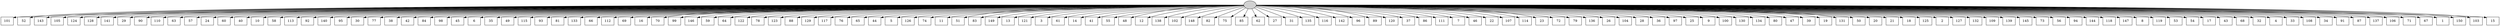 digraph G {
0[style=filled, fillcolor=grey82, label=""];
1[shape=box,style=filled, fillcolor=white,label="101\n"];
2[shape=box,style=filled, fillcolor=white,label="52\n"];
3[shape=box,style=filled, fillcolor=white,label="143\n"];
4[shape=box,style=filled, fillcolor=white,label="105\n"];
5[shape=box,style=filled, fillcolor=white,label="124\n"];
6[shape=box,style=filled, fillcolor=white,label="128\n"];
7[shape=box,style=filled, fillcolor=white,label="141\n"];
8[shape=box,style=filled, fillcolor=white,label="29\n"];
9[shape=box,style=filled, fillcolor=white,label="90\n"];
10[shape=box,style=filled, fillcolor=white,label="110\n"];
11[shape=box,style=filled, fillcolor=white,label="63\n"];
12[shape=box,style=filled, fillcolor=white,label="57\n"];
13[shape=box,style=filled, fillcolor=white,label="24\n"];
14[shape=box,style=filled, fillcolor=white,label="60\n"];
15[shape=box,style=filled, fillcolor=white,label="40\n"];
16[shape=box,style=filled, fillcolor=white,label="10\n"];
17[shape=box,style=filled, fillcolor=white,label="58\n"];
18[shape=box,style=filled, fillcolor=white,label="113\n"];
19[shape=box,style=filled, fillcolor=white,label="92\n"];
20[shape=box,style=filled, fillcolor=white,label="140\n"];
21[shape=box,style=filled, fillcolor=white,label="95\n"];
22[shape=box,style=filled, fillcolor=white,label="30\n"];
23[shape=box,style=filled, fillcolor=white,label="77\n"];
24[shape=box,style=filled, fillcolor=white,label="38\n"];
25[shape=box,style=filled, fillcolor=white,label="42\n"];
26[shape=box,style=filled, fillcolor=white,label="84\n"];
27[shape=box,style=filled, fillcolor=white,label="98\n"];
28[shape=box,style=filled, fillcolor=white,label="45\n"];
29[shape=box,style=filled, fillcolor=white,label="6\n"];
30[shape=box,style=filled, fillcolor=white,label="35\n"];
31[shape=box,style=filled, fillcolor=white,label="49\n"];
32[shape=box,style=filled, fillcolor=white,label="115\n"];
33[shape=box,style=filled, fillcolor=white,label="93\n"];
34[shape=box,style=filled, fillcolor=white,label="81\n"];
35[shape=box,style=filled, fillcolor=white,label="133\n"];
36[shape=box,style=filled, fillcolor=white,label="66\n"];
37[shape=box,style=filled, fillcolor=white,label="112\n"];
38[shape=box,style=filled, fillcolor=white,label="69\n"];
39[shape=box,style=filled, fillcolor=white,label="16\n"];
40[shape=box,style=filled, fillcolor=white,label="70\n"];
41[shape=box,style=filled, fillcolor=white,label="99\n"];
42[shape=box,style=filled, fillcolor=white,label="146\n"];
43[shape=box,style=filled, fillcolor=white,label="59\n"];
44[shape=box,style=filled, fillcolor=white,label="64\n"];
45[shape=box,style=filled, fillcolor=white,label="122\n"];
46[shape=box,style=filled, fillcolor=white,label="78\n"];
47[shape=box,style=filled, fillcolor=white,label="123\n"];
48[shape=box,style=filled, fillcolor=white,label="88\n"];
49[shape=box,style=filled, fillcolor=white,label="129\n"];
50[shape=box,style=filled, fillcolor=white,label="117\n"];
51[shape=box,style=filled, fillcolor=white,label="76\n"];
52[shape=box,style=filled, fillcolor=white,label="65\n"];
53[shape=box,style=filled, fillcolor=white,label="44\n"];
54[shape=box,style=filled, fillcolor=white,label="5\n"];
55[shape=box,style=filled, fillcolor=white,label="126\n"];
56[shape=box,style=filled, fillcolor=white,label="74\n"];
57[shape=box,style=filled, fillcolor=white,label="11\n"];
58[shape=box,style=filled, fillcolor=white,label="51\n"];
59[shape=box,style=filled, fillcolor=white,label="83\n"];
60[shape=box,style=filled, fillcolor=white,label="149\n"];
61[shape=box,style=filled, fillcolor=white,label="13\n"];
62[shape=box,style=filled, fillcolor=white,label="121\n"];
63[shape=box,style=filled, fillcolor=white,label="3\n"];
64[shape=box,style=filled, fillcolor=white,label="61\n"];
65[shape=box,style=filled, fillcolor=white,label="14\n"];
66[shape=box,style=filled, fillcolor=white,label="41\n"];
67[shape=box,style=filled, fillcolor=white,label="55\n"];
68[shape=box,style=filled, fillcolor=white,label="48\n"];
69[shape=box,style=filled, fillcolor=white,label="12\n"];
70[shape=box,style=filled, fillcolor=white,label="138\n"];
71[shape=box,style=filled, fillcolor=white,label="102\n"];
72[shape=box,style=filled, fillcolor=white,label="148\n"];
73[shape=box,style=filled, fillcolor=white,label="82\n"];
74[shape=box,style=filled, fillcolor=white,label="75\n"];
75[shape=box,style=filled, fillcolor=white,label="85\n"];
76[shape=box,style=filled, fillcolor=white,label="62\n"];
77[shape=box,style=filled, fillcolor=white,label="27\n"];
78[shape=box,style=filled, fillcolor=white,label="31\n"];
79[shape=box,style=filled, fillcolor=white,label="135\n"];
80[shape=box,style=filled, fillcolor=white,label="116\n"];
81[shape=box,style=filled, fillcolor=white,label="142\n"];
82[shape=box,style=filled, fillcolor=white,label="96\n"];
83[shape=box,style=filled, fillcolor=white,label="89\n"];
84[shape=box,style=filled, fillcolor=white,label="120\n"];
85[shape=box,style=filled, fillcolor=white,label="37\n"];
86[shape=box,style=filled, fillcolor=white,label="86\n"];
87[shape=box,style=filled, fillcolor=white,label="111\n"];
88[shape=box,style=filled, fillcolor=white,label="7\n"];
89[shape=box,style=filled, fillcolor=white,label="46\n"];
90[shape=box,style=filled, fillcolor=white,label="22\n"];
91[shape=box,style=filled, fillcolor=white,label="107\n"];
92[shape=box,style=filled, fillcolor=white,label="114\n"];
93[shape=box,style=filled, fillcolor=white,label="23\n"];
94[shape=box,style=filled, fillcolor=white,label="72\n"];
95[shape=box,style=filled, fillcolor=white,label="79\n"];
96[shape=box,style=filled, fillcolor=white,label="136\n"];
97[shape=box,style=filled, fillcolor=white,label="26\n"];
98[shape=box,style=filled, fillcolor=white,label="104\n"];
99[shape=box,style=filled, fillcolor=white,label="28\n"];
100[shape=box,style=filled, fillcolor=white,label="36\n"];
101[shape=box,style=filled, fillcolor=white,label="97\n"];
102[shape=box,style=filled, fillcolor=white,label="25\n"];
103[shape=box,style=filled, fillcolor=white,label="9\n"];
104[shape=box,style=filled, fillcolor=white,label="100\n"];
105[shape=box,style=filled, fillcolor=white,label="130\n"];
106[shape=box,style=filled, fillcolor=white,label="134\n"];
107[shape=box,style=filled, fillcolor=white,label="80\n"];
108[shape=box,style=filled, fillcolor=white,label="47\n"];
109[shape=box,style=filled, fillcolor=white,label="39\n"];
110[shape=box,style=filled, fillcolor=white,label="19\n"];
111[shape=box,style=filled, fillcolor=white,label="131\n"];
112[shape=box,style=filled, fillcolor=white,label="50\n"];
113[shape=box,style=filled, fillcolor=white,label="20\n"];
114[shape=box,style=filled, fillcolor=white,label="21\n"];
115[shape=box,style=filled, fillcolor=white,label="18\n"];
116[shape=box,style=filled, fillcolor=white,label="125\n"];
117[shape=box,style=filled, fillcolor=white,label="2\n"];
118[shape=box,style=filled, fillcolor=white,label="127\n"];
119[shape=box,style=filled, fillcolor=white,label="132\n"];
120[shape=box,style=filled, fillcolor=white,label="109\n"];
121[shape=box,style=filled, fillcolor=white,label="139\n"];
122[shape=box,style=filled, fillcolor=white,label="145\n"];
123[shape=box,style=filled, fillcolor=white,label="73\n"];
124[shape=box,style=filled, fillcolor=white,label="56\n"];
125[shape=box,style=filled, fillcolor=white,label="94\n"];
126[shape=box,style=filled, fillcolor=white,label="144\n"];
127[shape=box,style=filled, fillcolor=white,label="118\n"];
128[shape=box,style=filled, fillcolor=white,label="147\n"];
129[shape=box,style=filled, fillcolor=white,label="8\n"];
130[shape=box,style=filled, fillcolor=white,label="119\n"];
131[shape=box,style=filled, fillcolor=white,label="53\n"];
132[shape=box,style=filled, fillcolor=white,label="54\n"];
133[shape=box,style=filled, fillcolor=white,label="17\n"];
134[shape=box,style=filled, fillcolor=white,label="43\n"];
135[shape=box,style=filled, fillcolor=white,label="68\n"];
136[shape=box,style=filled, fillcolor=white,label="32\n"];
137[shape=box,style=filled, fillcolor=white,label="4\n"];
138[shape=box,style=filled, fillcolor=white,label="33\n"];
139[shape=box,style=filled, fillcolor=white,label="108\n"];
140[shape=box,style=filled, fillcolor=white,label="34\n"];
141[shape=box,style=filled, fillcolor=white,label="91\n"];
142[shape=box,style=filled, fillcolor=white,label="87\n"];
143[shape=box,style=filled, fillcolor=white,label="137\n"];
144[shape=box,style=filled, fillcolor=white,label="106\n"];
145[shape=box,style=filled, fillcolor=white,label="71\n"];
146[shape=box,style=filled, fillcolor=white,label="67\n"];
147[shape=box,style=filled, fillcolor=white,label="1\n"];
148[shape=box,style=filled, fillcolor=white,label="150\n"];
149[shape=box,style=filled, fillcolor=white,label="103\n"];
150[shape=box,style=filled, fillcolor=white,label="15\n"];
0->1 ;
0->2 ;
0->3 ;
0->4 ;
0->5 ;
0->6 ;
0->7 ;
0->8 ;
0->9 ;
0->10 ;
0->11 ;
0->12 ;
0->13 ;
0->14 ;
0->15 ;
0->16 ;
0->17 ;
0->18 ;
0->19 ;
0->20 ;
0->21 ;
0->22 ;
0->23 ;
0->24 ;
0->25 ;
0->26 ;
0->27 ;
0->28 ;
0->29 ;
0->30 ;
0->31 ;
0->32 ;
0->33 ;
0->34 ;
0->35 ;
0->36 ;
0->37 ;
0->38 ;
0->39 ;
0->40 ;
0->41 ;
0->42 ;
0->43 ;
0->44 ;
0->45 ;
0->46 ;
0->47 ;
0->48 ;
0->49 ;
0->50 ;
0->51 ;
0->52 ;
0->53 ;
0->54 ;
0->55 ;
0->56 ;
0->57 ;
0->58 ;
0->59 ;
0->60 ;
0->61 ;
0->62 ;
0->63 ;
0->64 ;
0->65 ;
0->66 ;
0->67 ;
0->68 ;
0->69 ;
0->70 ;
0->71 ;
0->72 ;
0->73 ;
0->74 ;
0->75 ;
0->76 ;
0->77 ;
0->78 ;
0->79 ;
0->80 ;
0->81 ;
0->82 ;
0->83 ;
0->84 ;
0->85 ;
0->86 ;
0->87 ;
0->88 ;
0->89 ;
0->90 ;
0->91 ;
0->92 ;
0->93 ;
0->94 ;
0->95 ;
0->96 ;
0->97 ;
0->98 ;
0->99 ;
0->100 ;
0->101 ;
0->102 ;
0->103 ;
0->104 ;
0->105 ;
0->106 ;
0->107 ;
0->108 ;
0->109 ;
0->110 ;
0->111 ;
0->112 ;
0->113 ;
0->114 ;
0->115 ;
0->116 ;
0->117 ;
0->118 ;
0->119 ;
0->120 ;
0->121 ;
0->122 ;
0->123 ;
0->124 ;
0->125 ;
0->126 ;
0->127 ;
0->128 ;
0->129 ;
0->130 ;
0->131 ;
0->132 ;
0->133 ;
0->134 ;
0->135 ;
0->136 ;
0->137 ;
0->138 ;
0->139 ;
0->140 ;
0->141 ;
0->142 ;
0->143 ;
0->144 ;
0->145 ;
0->146 ;
0->147 ;
0->148 ;
0->149 ;
0->150 ;
}
